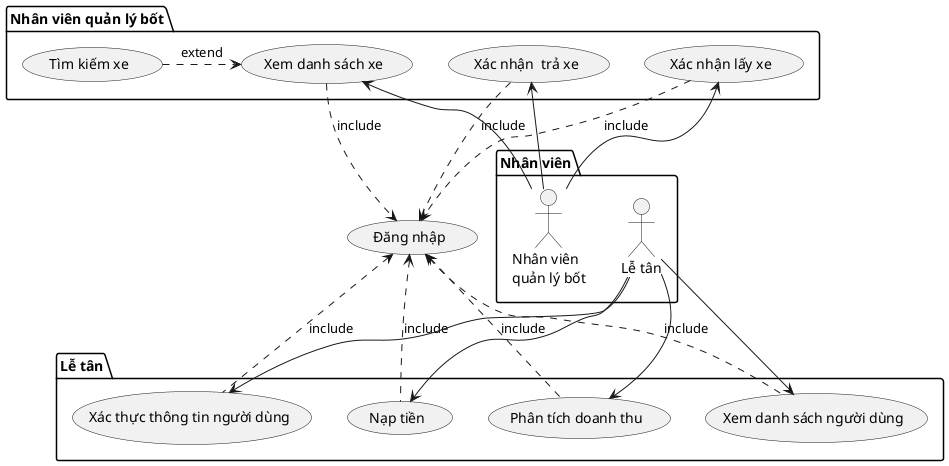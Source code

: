 @startuml
usecase "Đăng nhập" as login
package "Lễ tân" {
    usecase "Nạp tiền" as perchase
    usecase "Xác thực thông tin người dùng" as confirmAccount
    usecase "Xem danh sách người dùng" as listUser
    usecase "Phân tích doanh thu" as analysis
    login <.. perchase : include
    login <.. confirmAccount : include
    login <.. listUser : include
    login <.. analysis : include
}
package "Nhân viên quản lý bốt" {
    usecase "Xác nhận lấy xe" as confirmBooking
    usecase "Xác nhận  trả xe" as confirmReturn
    usecase "Xem danh sách xe" as listBike
    usecase "Tìm kiếm xe" as searchBike
    confirmBooking ..> login : include
    confirmReturn ..> login : include
    listBike ..> login : include
    searchBike .right.> listBike : extend
    
}
package "Nhân viên" {
    actor "Lễ tân" as recept
    recept -down-> perchase
    recept -down-> confirmAccount
    recept -down-> listUser
    recept -down-> analysis

    actor "Nhân viên \nquản lý bốt" as staff
    staff -up-> confirmBooking
    staff -up-> confirmReturn
    staff -up-> listBike
}

@enduml